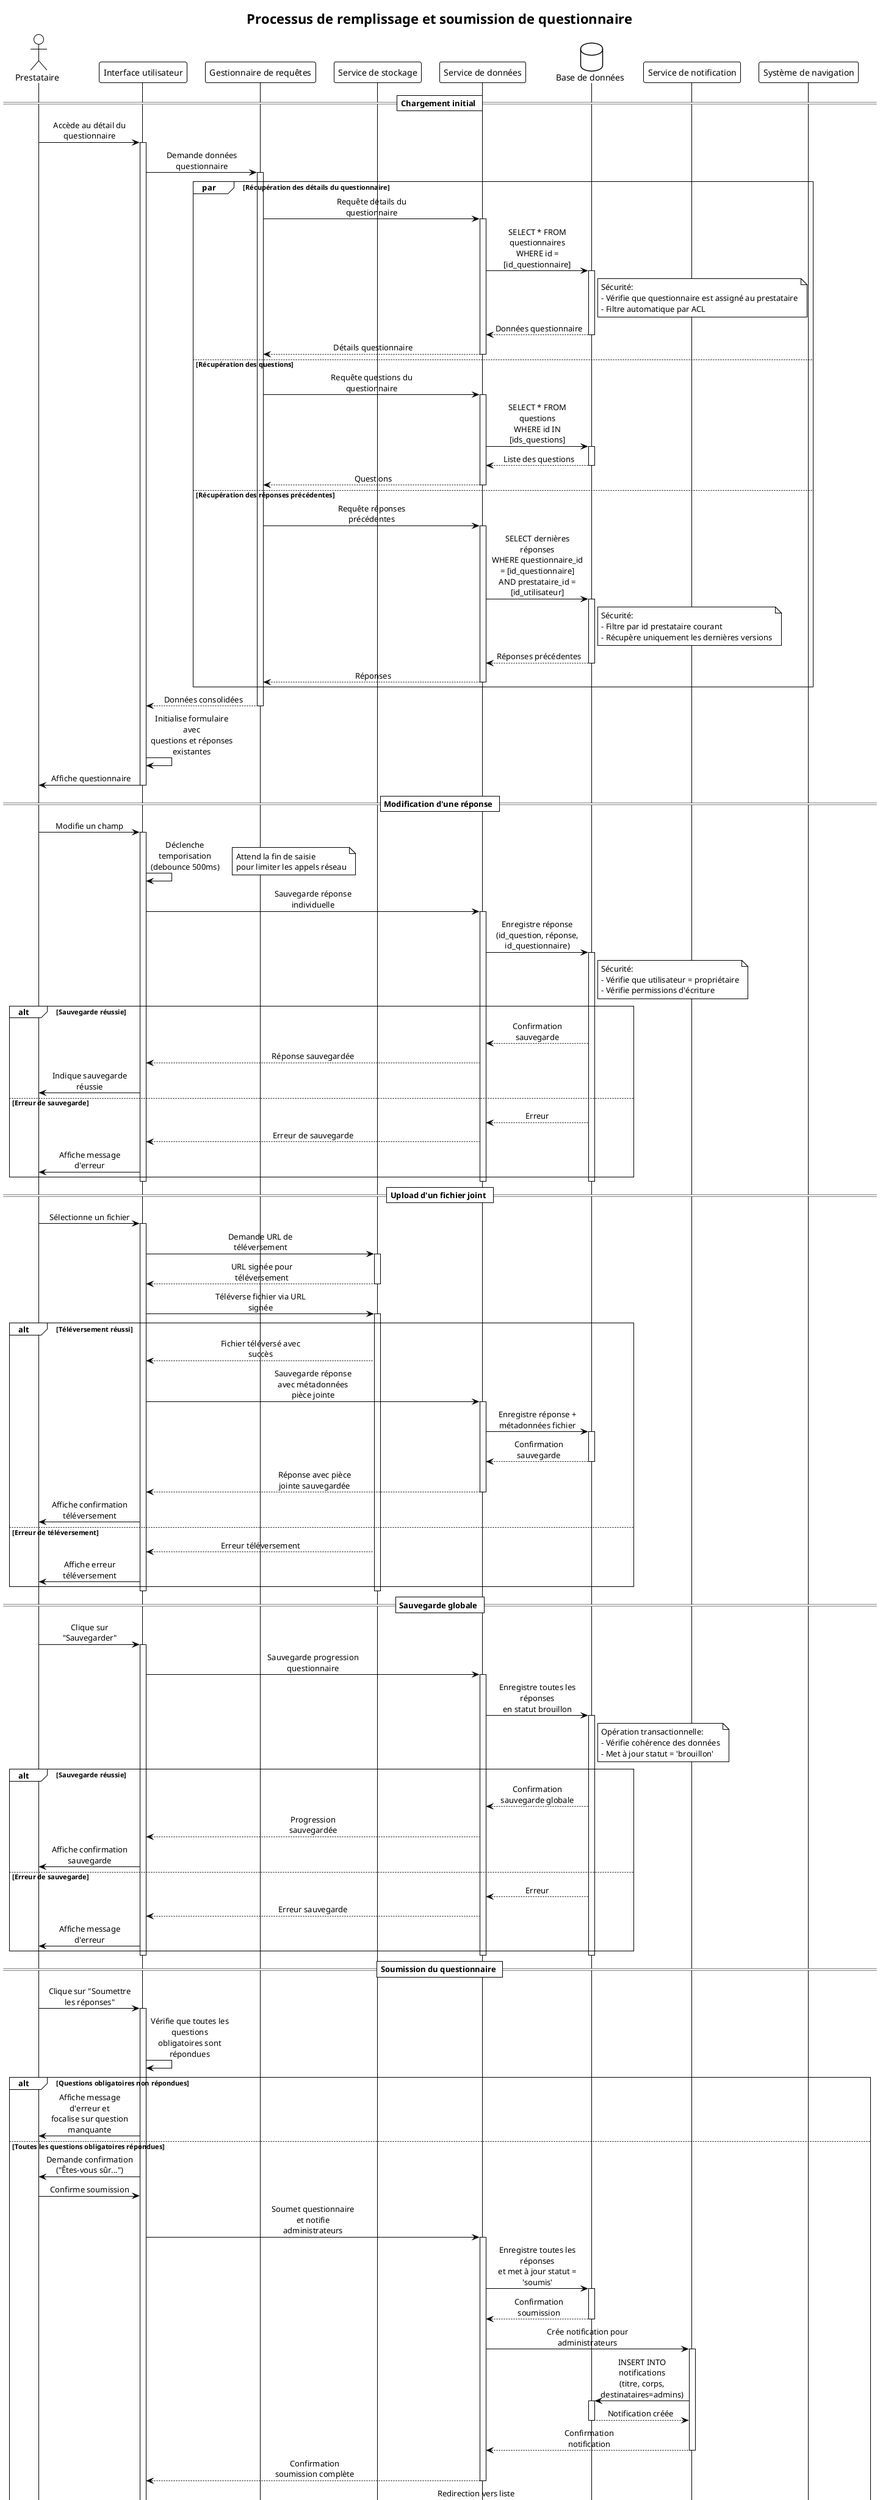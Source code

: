 @startuml "Détail du questionnaire prestataire"
!theme plain
skinparam sequenceMessageAlign center
skinparam responseMessageBelowArrow true
skinparam maxMessageSize 150

title "Processus de remplissage et soumission de questionnaire"

actor "Prestataire" as User
participant "Interface utilisateur" as UI
participant "Gestionnaire de requêtes" as QueryManager
participant "Service de stockage" as StorageService
participant "Service de données" as DataService
database "Base de données" as DB
participant "Service de notification" as NotifService
participant "Système de navigation" as NavSystem

== Chargement initial ==
User -> UI: Accède au détail du questionnaire
activate UI
UI -> QueryManager: Demande données questionnaire
activate QueryManager

par Récupération des détails du questionnaire
  QueryManager -> DataService: Requête détails du questionnaire
  activate DataService
  DataService -> DB: SELECT * FROM questionnaires\nWHERE id = [id_questionnaire]
  activate DB
  note right of DB
    Sécurité:
    - Vérifie que questionnaire est assigné au prestataire
    - Filtre automatique par ACL
  end note
  DB --> DataService: Données questionnaire
  deactivate DB
  DataService --> QueryManager: Détails questionnaire
  deactivate DataService
also Récupération des questions
  QueryManager -> DataService: Requête questions du questionnaire
  activate DataService
  DataService -> DB: SELECT * FROM questions\nWHERE id IN [ids_questions]
  activate DB
  DB --> DataService: Liste des questions
  deactivate DB
  DataService --> QueryManager: Questions
  deactivate DataService
also Récupération des réponses précédentes
  QueryManager -> DataService: Requête réponses précédentes
  activate DataService
  DataService -> DB: SELECT dernières réponses\nWHERE questionnaire_id = [id_questionnaire]\nAND prestataire_id = [id_utilisateur]
  activate DB
  note right of DB
    Sécurité:
    - Filtre par id prestataire courant
    - Récupère uniquement les dernières versions
  end note
  DB --> DataService: Réponses précédentes
  deactivate DB
  DataService --> QueryManager: Réponses
  deactivate DataService
end par

QueryManager --> UI: Données consolidées
deactivate QueryManager
UI -> UI: Initialise formulaire avec\nquestions et réponses existantes
UI -> User: Affiche questionnaire
deactivate UI

== Modification d'une réponse ==
User -> UI: Modifie un champ
activate UI
UI -> UI: Déclenche temporisation (debounce 500ms)
note right: Attend la fin de saisie\npour limiter les appels réseau

UI -> DataService: Sauvegarde réponse individuelle
activate DataService
DataService -> DB: Enregistre réponse\n(id_question, réponse, id_questionnaire)
activate DB
note right of DB
  Sécurité:
  - Vérifie que utilisateur = propriétaire
  - Vérifie permissions d'écriture
end note
alt Sauvegarde réussie
  DB --> DataService: Confirmation sauvegarde
  DataService --> UI: Réponse sauvegardée
  UI -> User: Indique sauvegarde réussie
else Erreur de sauvegarde
  DB --> DataService: Erreur
  DataService --> UI: Erreur de sauvegarde
  UI -> User: Affiche message d'erreur
end
deactivate DB
deactivate DataService
deactivate UI

== Upload d'un fichier joint ==
User -> UI: Sélectionne un fichier
activate UI
UI -> StorageService: Demande URL de téléversement
activate StorageService
StorageService --> UI: URL signée pour téléversement
deactivate StorageService

UI -> StorageService: Téléverse fichier via URL signée
activate StorageService
alt Téléversement réussi
  StorageService --> UI: Fichier téléversé avec succès
  UI -> DataService: Sauvegarde réponse avec métadonnées pièce jointe
  activate DataService
  DataService -> DB: Enregistre réponse + métadonnées fichier
  activate DB
  DB --> DataService: Confirmation sauvegarde
  deactivate DB
  DataService --> UI: Réponse avec pièce jointe sauvegardée
  deactivate DataService
  UI -> User: Affiche confirmation téléversement
else Erreur de téléversement
  StorageService --> UI: Erreur téléversement
  UI -> User: Affiche erreur téléversement
end
deactivate StorageService
deactivate UI

== Sauvegarde globale ==
User -> UI: Clique sur "Sauvegarder"
activate UI
UI -> DataService: Sauvegarde progression questionnaire
activate DataService
DataService -> DB: Enregistre toutes les réponses\nen statut brouillon
activate DB
note right of DB
  Opération transactionnelle:
  - Vérifie cohérence des données
  - Met à jour statut = 'brouillon'
end note
alt Sauvegarde réussie
  DB --> DataService: Confirmation sauvegarde globale
  DataService --> UI: Progression sauvegardée
  UI -> User: Affiche confirmation sauvegarde
else Erreur de sauvegarde
  DB --> DataService: Erreur
  DataService --> UI: Erreur sauvegarde
  UI -> User: Affiche message d'erreur
end
deactivate DB
deactivate DataService
deactivate UI

== Soumission du questionnaire ==
User -> UI: Clique sur "Soumettre les réponses"
activate UI

UI -> UI: Vérifie que toutes les questions\nobligatoires sont répondues
alt Questions obligatoires non répondues
  UI -> User: Affiche message d'erreur et\nfocalise sur question manquante
else Toutes les questions obligatoires répondues
  UI -> User: Demande confirmation ("Êtes-vous sûr...")
  User -> UI: Confirme soumission
  
  UI -> DataService: Soumet questionnaire et notifie administrateurs
  activate DataService
  DataService -> DB: Enregistre toutes les réponses\net met à jour statut = 'soumis'
  activate DB
  DB --> DataService: Confirmation soumission
  deactivate DB
  
  DataService -> NotifService: Crée notification pour administrateurs
  activate NotifService
  NotifService -> DB: INSERT INTO notifications\n(titre, corps, destinataires=admins)
  activate DB
  DB --> NotifService: Notification créée
  deactivate DB
  NotifService --> DataService: Confirmation notification
  deactivate NotifService
  
  DataService --> UI: Confirmation soumission complète
  deactivate DataService
  
  UI -> NavSystem: Redirection vers liste questionnaires
  activate NavSystem
  NavSystem -> User: Affiche page "Mes questionnaires"
  deactivate NavSystem
end
deactivate UI

@enduml